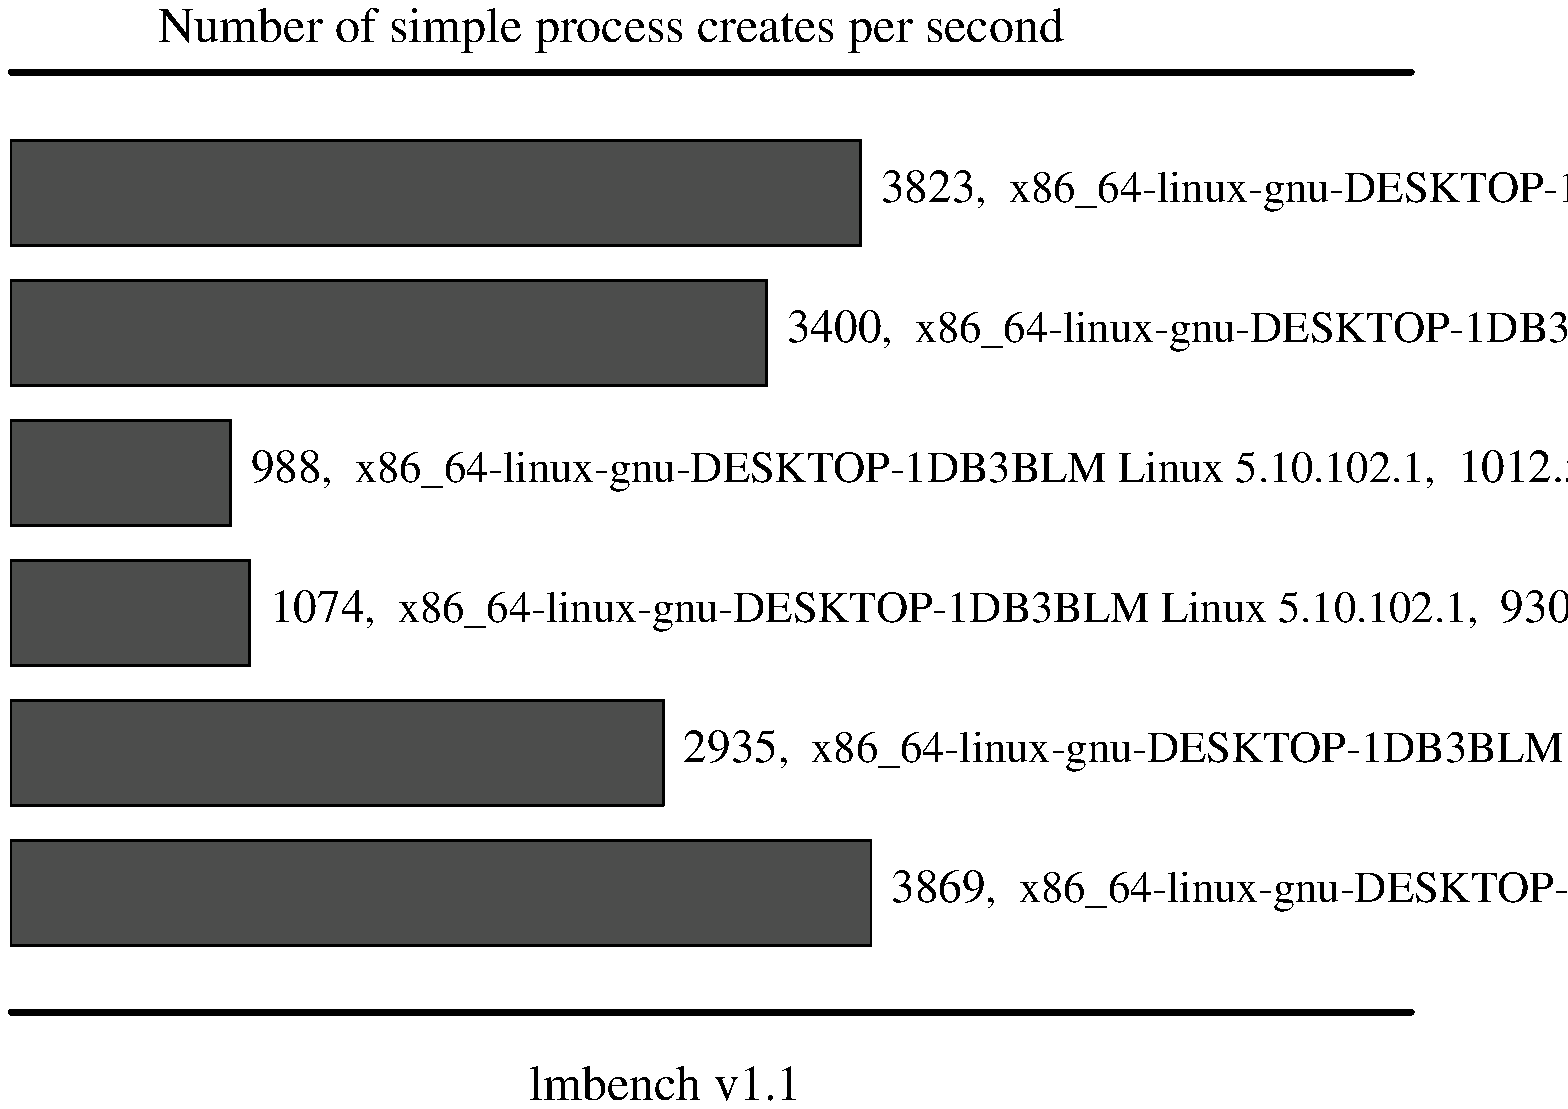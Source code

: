 .sp .75i
.po .23i
.ft R
.ps 16
.vs 21
.ce 100
\s+2Number of simple process creates per second\s0
.ce 0
.vs 
.PS
.ps 16
.vs 11
[
# Variables, tweek these.
	fillval = .12		# default fill value boxes
	xsize = 4.3		# width of the graph
	ysize = 4.2		# height of the graph
	n = 6
	boxpercent = 75 / 100
	gap = xsize / n * (1 - boxpercent)
	maxdata = 3869
	yscale = ysize / maxdata
	xscale = xsize / maxdata

# Draw the graph borders 
	O:	box invis ht ysize wid xsize
boxht = ysize / n * boxpercent
box fill .7 wid 3823 * xscale with .nw at O.nw - (0, gap /2 + 0 * (ysize/n))
"\s+13823\s0,  x86_64-linux-gnu-DESKTOP-1DB3BLM Linux 5.10.102.1,\  \s+1261.5500\ usecs\s0" ljust at last box.e + .1,0
box fill .7 wid 3400 * xscale with .nw at O.nw - (0, gap /2 + 1 * (ysize/n))
"\s+13400\s0,  x86_64-linux-gnu-DESKTOP-1DB3BLM Linux 5.10.102.1,\  \s+1294.1111\ usecs\s0" ljust at last box.e + .1,0
box fill .7 wid 988 * xscale with .nw at O.nw - (0, gap /2 + 2 * (ysize/n))
"\s+1988\s0,  x86_64-linux-gnu-DESKTOP-1DB3BLM Linux 5.10.102.1,\  \s+11012.5000\ usecs\s0" ljust at last box.e + .1,0
box fill .7 wid 1074 * xscale with .nw at O.nw - (0, gap /2 + 3 * (ysize/n))
"\s+11074\s0,  x86_64-linux-gnu-DESKTOP-1DB3BLM Linux 5.10.102.1,\  \s+1930.6667\ usecs\s0" ljust at last box.e + .1,0
box fill .7 wid 2935 * xscale with .nw at O.nw - (0, gap /2 + 4 * (ysize/n))
"\s+12935\s0,  x86_64-linux-gnu-DESKTOP-1DB3BLM Linux 5.10.102.1,\  \s+1340.7176\ usecs\s0" ljust at last box.e + .1,0
box fill .7 wid 3869 * xscale with .nw at O.nw - (0, gap /2 + 5 * (ysize/n))
"\s+13869\s0,  x86_64-linux-gnu-DESKTOP-1DB3BLM Linux 5.10.102.1,\  \s+1258.4583\ usecs\s0" ljust at last box.e + .1,0
]
box invis wid last [].wid + .5 ht last [].ht + .5 with .nw at last [].nw + (-.25, .25)
move to last [].nw + 0,.25
line thick 2 right 7
move to last [].sw - 0,.25
line thick 2 right 7
.PE
.ft
.ps
.vs
.po
.po .5i
.ft R
.ps 16
.vs 21
.sp .5
.ce 100
\s+2lmbench v1.1\s0
.po
.ft
.ps
.vs
.ce 0

